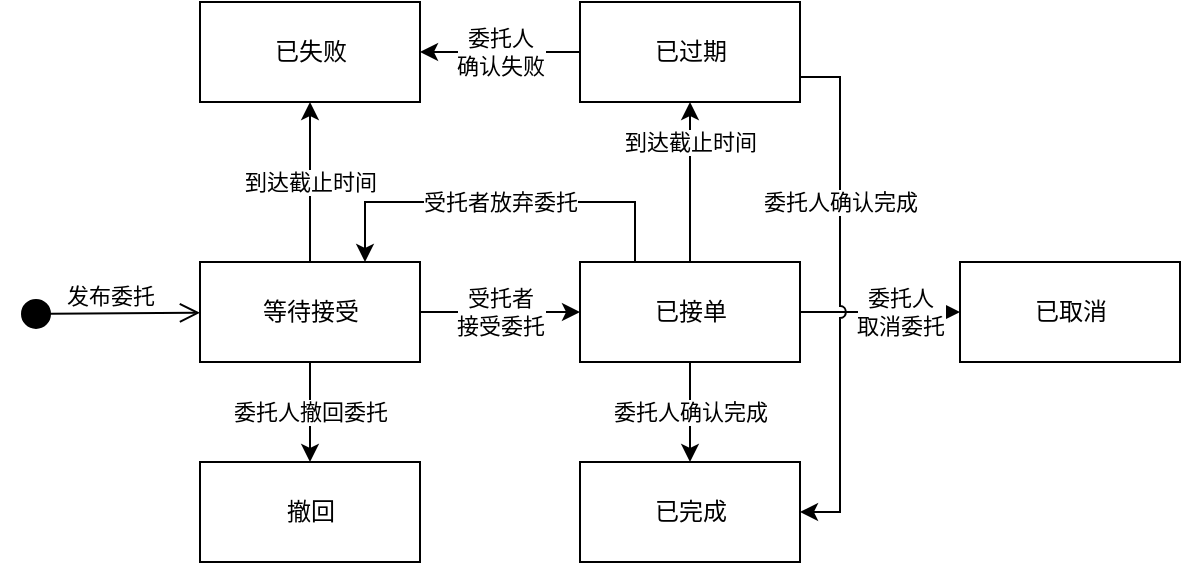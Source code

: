 <mxfile version="13.7.3" type="device"><diagram id="Epo5Q0a_ojcq_-yfl_JC" name="第 1 页"><mxGraphModel dx="1037" dy="1778" grid="1" gridSize="10" guides="1" tooltips="1" connect="1" arrows="1" fold="1" page="1" pageScale="1" pageWidth="827" pageHeight="1169" math="0" shadow="0"><root><mxCell id="0"/><mxCell id="1" parent="0"/><mxCell id="HJNe6NkJs1uxIZeZusq4-1" value="发布委托" style="html=1;verticalAlign=bottom;startArrow=circle;startFill=1;endArrow=open;startSize=6;endSize=8;" edge="1" parent="1" target="HJNe6NkJs1uxIZeZusq4-2"><mxGeometry width="80" relative="1" as="geometry"><mxPoint x="170" y="146" as="sourcePoint"/><mxPoint x="230" y="150" as="targetPoint"/></mxGeometry></mxCell><mxCell id="HJNe6NkJs1uxIZeZusq4-4" value="受托者&lt;br&gt;接受委托" style="edgeStyle=orthogonalEdgeStyle;rounded=0;orthogonalLoop=1;jettySize=auto;html=1;" edge="1" parent="1" source="HJNe6NkJs1uxIZeZusq4-2" target="HJNe6NkJs1uxIZeZusq4-3"><mxGeometry relative="1" as="geometry"/></mxCell><mxCell id="HJNe6NkJs1uxIZeZusq4-11" value="委托人撤回委托" style="edgeStyle=orthogonalEdgeStyle;rounded=0;orthogonalLoop=1;jettySize=auto;html=1;" edge="1" parent="1" source="HJNe6NkJs1uxIZeZusq4-2" target="HJNe6NkJs1uxIZeZusq4-10"><mxGeometry relative="1" as="geometry"/></mxCell><mxCell id="HJNe6NkJs1uxIZeZusq4-19" value="到达截止时间" style="edgeStyle=orthogonalEdgeStyle;rounded=0;jumpStyle=arc;orthogonalLoop=1;jettySize=auto;html=1;" edge="1" parent="1" source="HJNe6NkJs1uxIZeZusq4-2" target="HJNe6NkJs1uxIZeZusq4-14"><mxGeometry relative="1" as="geometry"/></mxCell><mxCell id="HJNe6NkJs1uxIZeZusq4-2" value="等待接受" style="html=1;" vertex="1" parent="1"><mxGeometry x="260" y="120" width="110" height="50" as="geometry"/></mxCell><mxCell id="HJNe6NkJs1uxIZeZusq4-6" value="委托人确认完成" style="edgeStyle=orthogonalEdgeStyle;rounded=0;orthogonalLoop=1;jettySize=auto;html=1;" edge="1" parent="1" source="HJNe6NkJs1uxIZeZusq4-3" target="HJNe6NkJs1uxIZeZusq4-5"><mxGeometry relative="1" as="geometry"/></mxCell><mxCell id="HJNe6NkJs1uxIZeZusq4-8" value="委托人&lt;br&gt;取消委托" style="edgeStyle=orthogonalEdgeStyle;rounded=0;orthogonalLoop=1;jettySize=auto;html=1;" edge="1" parent="1" source="HJNe6NkJs1uxIZeZusq4-3" target="HJNe6NkJs1uxIZeZusq4-7"><mxGeometry x="0.25" relative="1" as="geometry"><mxPoint as="offset"/></mxGeometry></mxCell><mxCell id="HJNe6NkJs1uxIZeZusq4-12" value="到达截止时间" style="edgeStyle=orthogonalEdgeStyle;rounded=0;orthogonalLoop=1;jettySize=auto;html=1;" edge="1" parent="1" source="HJNe6NkJs1uxIZeZusq4-3" target="HJNe6NkJs1uxIZeZusq4-9"><mxGeometry x="0.5" relative="1" as="geometry"><Array as="points"><mxPoint x="505" y="60"/><mxPoint x="505" y="60"/></Array><mxPoint as="offset"/></mxGeometry></mxCell><mxCell id="HJNe6NkJs1uxIZeZusq4-16" value="受托者放弃委托" style="edgeStyle=orthogonalEdgeStyle;rounded=0;orthogonalLoop=1;jettySize=auto;html=1;exitX=0.25;exitY=0;exitDx=0;exitDy=0;entryX=0.75;entryY=0;entryDx=0;entryDy=0;" edge="1" parent="1" source="HJNe6NkJs1uxIZeZusq4-3" target="HJNe6NkJs1uxIZeZusq4-2"><mxGeometry relative="1" as="geometry"><Array as="points"><mxPoint x="478" y="90"/><mxPoint x="343" y="90"/></Array></mxGeometry></mxCell><mxCell id="HJNe6NkJs1uxIZeZusq4-3" value="已接单" style="html=1;" vertex="1" parent="1"><mxGeometry x="450" y="120" width="110" height="50" as="geometry"/></mxCell><mxCell id="HJNe6NkJs1uxIZeZusq4-5" value="已完成" style="html=1;" vertex="1" parent="1"><mxGeometry x="450" y="220" width="110" height="50" as="geometry"/></mxCell><mxCell id="HJNe6NkJs1uxIZeZusq4-7" value="已取消" style="html=1;" vertex="1" parent="1"><mxGeometry x="640" y="120" width="110" height="50" as="geometry"/></mxCell><mxCell id="HJNe6NkJs1uxIZeZusq4-17" value="委托人&lt;br&gt;确认失败" style="edgeStyle=orthogonalEdgeStyle;rounded=0;orthogonalLoop=1;jettySize=auto;html=1;exitX=0;exitY=0.5;exitDx=0;exitDy=0;entryX=1;entryY=0.5;entryDx=0;entryDy=0;" edge="1" parent="1" source="HJNe6NkJs1uxIZeZusq4-9" target="HJNe6NkJs1uxIZeZusq4-14"><mxGeometry relative="1" as="geometry"/></mxCell><mxCell id="HJNe6NkJs1uxIZeZusq4-18" value="委托人确认完成" style="edgeStyle=orthogonalEdgeStyle;rounded=0;orthogonalLoop=1;jettySize=auto;html=1;exitX=1;exitY=0.75;exitDx=0;exitDy=0;entryX=1;entryY=0.5;entryDx=0;entryDy=0;jumpStyle=arc;" edge="1" parent="1" source="HJNe6NkJs1uxIZeZusq4-9" target="HJNe6NkJs1uxIZeZusq4-5"><mxGeometry x="-0.359" relative="1" as="geometry"><Array as="points"><mxPoint x="580" y="28"/><mxPoint x="580" y="245"/></Array><mxPoint as="offset"/></mxGeometry></mxCell><mxCell id="HJNe6NkJs1uxIZeZusq4-9" value="已过期" style="html=1;" vertex="1" parent="1"><mxGeometry x="450" y="-10" width="110" height="50" as="geometry"/></mxCell><mxCell id="HJNe6NkJs1uxIZeZusq4-10" value="撤回" style="html=1;" vertex="1" parent="1"><mxGeometry x="260" y="220" width="110" height="50" as="geometry"/></mxCell><mxCell id="HJNe6NkJs1uxIZeZusq4-14" value="已失败" style="html=1;" vertex="1" parent="1"><mxGeometry x="260" y="-10" width="110" height="50" as="geometry"/></mxCell></root></mxGraphModel></diagram></mxfile>
